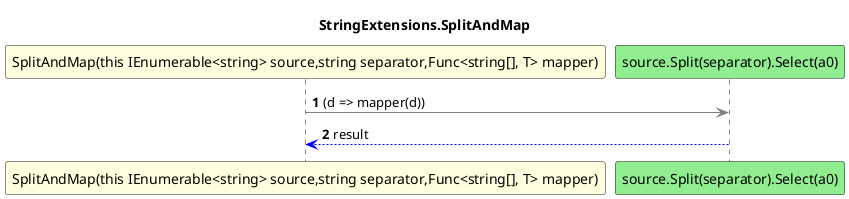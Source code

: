 @startuml StringExtensions.SplitAndMap
title StringExtensions.SplitAndMap
participant "SplitAndMap(this IEnumerable<string> source,string separator,Func<string[], T> mapper)" as SplitAndMap_p0_p1_p2 #LightYellow
participant "source.Split(separator).Select(a0)" as source_Split_separator_Select_a0 #LightGreen
autonumber
SplitAndMap_p0_p1_p2 -[#grey]> source_Split_separator_Select_a0 : (d => mapper(d))
source_Split_separator_Select_a0 -[#blue]-> SplitAndMap_p0_p1_p2 : result
@enduml
